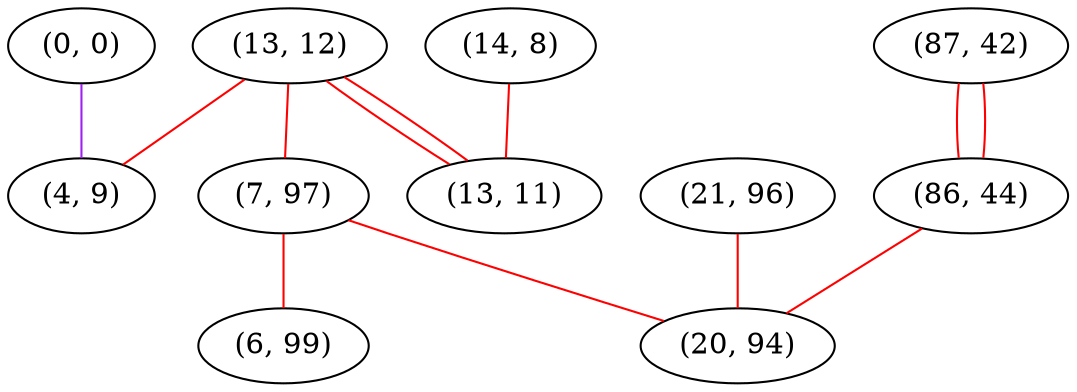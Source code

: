 graph "" {
"(13, 12)";
"(0, 0)";
"(4, 9)";
"(87, 42)";
"(21, 96)";
"(7, 97)";
"(86, 44)";
"(20, 94)";
"(6, 99)";
"(14, 8)";
"(13, 11)";
"(13, 12)" -- "(13, 11)"  [color=red, key=0, weight=1];
"(13, 12)" -- "(13, 11)"  [color=red, key=1, weight=1];
"(13, 12)" -- "(4, 9)"  [color=red, key=0, weight=1];
"(13, 12)" -- "(7, 97)"  [color=red, key=0, weight=1];
"(0, 0)" -- "(4, 9)"  [color=purple, key=0, weight=4];
"(87, 42)" -- "(86, 44)"  [color=red, key=0, weight=1];
"(87, 42)" -- "(86, 44)"  [color=red, key=1, weight=1];
"(21, 96)" -- "(20, 94)"  [color=red, key=0, weight=1];
"(7, 97)" -- "(6, 99)"  [color=red, key=0, weight=1];
"(7, 97)" -- "(20, 94)"  [color=red, key=0, weight=1];
"(86, 44)" -- "(20, 94)"  [color=red, key=0, weight=1];
"(14, 8)" -- "(13, 11)"  [color=red, key=0, weight=1];
}
